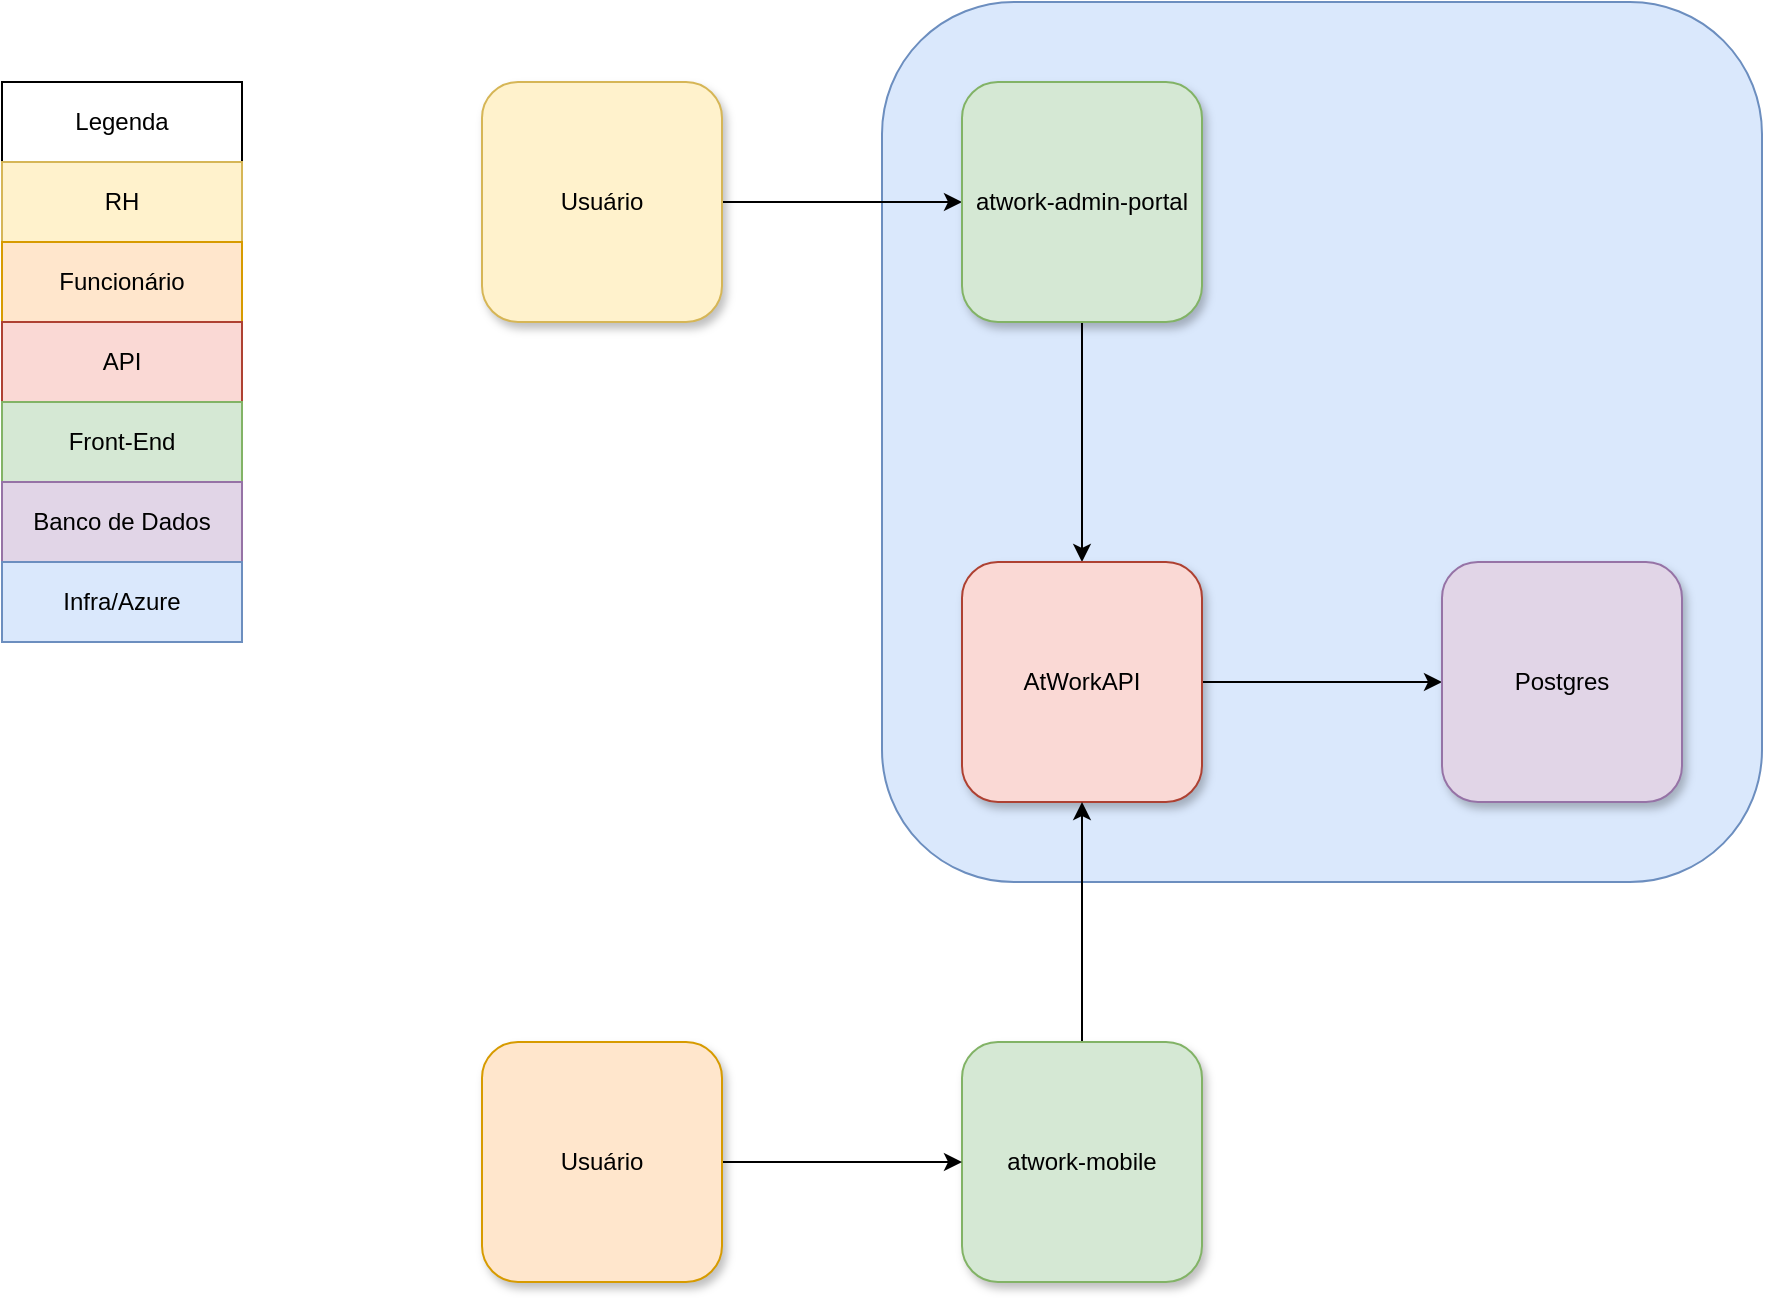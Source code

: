 <mxfile version="27.2.0">
  <diagram name="Página-1" id="7778yNJYSLOlApUvtQFG">
    <mxGraphModel dx="1426" dy="749" grid="1" gridSize="10" guides="1" tooltips="1" connect="1" arrows="1" fold="1" page="1" pageScale="1" pageWidth="827" pageHeight="1169" math="0" shadow="0">
      <root>
        <mxCell id="0" />
        <mxCell id="1" parent="0" />
        <mxCell id="SbssVgDFa1VcgkoLjpFx-19" value="" style="rounded=0;whiteSpace=wrap;html=1;" vertex="1" parent="1">
          <mxGeometry x="160" y="360" width="120" height="40" as="geometry" />
        </mxCell>
        <mxCell id="SbssVgDFa1VcgkoLjpFx-13" value="" style="rounded=1;whiteSpace=wrap;html=1;fillColor=#dae8fc;strokeColor=#6c8ebf;" vertex="1" parent="1">
          <mxGeometry x="600" y="320" width="440" height="440" as="geometry" />
        </mxCell>
        <mxCell id="SbssVgDFa1VcgkoLjpFx-4" style="edgeStyle=orthogonalEdgeStyle;rounded=0;orthogonalLoop=1;jettySize=auto;html=1;entryX=0;entryY=0.5;entryDx=0;entryDy=0;" edge="1" parent="1" source="SbssVgDFa1VcgkoLjpFx-1" target="SbssVgDFa1VcgkoLjpFx-3">
          <mxGeometry relative="1" as="geometry" />
        </mxCell>
        <mxCell id="SbssVgDFa1VcgkoLjpFx-1" value="Usuário" style="rounded=1;whiteSpace=wrap;html=1;fillColor=#fff2cc;strokeColor=#d6b656;glass=0;shadow=1;gradientColor=none;labelBackgroundColor=none;textShadow=0;labelBorderColor=none;fontStyle=0" vertex="1" parent="1">
          <mxGeometry x="400" y="360" width="120" height="120" as="geometry" />
        </mxCell>
        <mxCell id="SbssVgDFa1VcgkoLjpFx-6" style="edgeStyle=orthogonalEdgeStyle;rounded=0;orthogonalLoop=1;jettySize=auto;html=1;entryX=0.5;entryY=0;entryDx=0;entryDy=0;" edge="1" parent="1" source="SbssVgDFa1VcgkoLjpFx-3" target="SbssVgDFa1VcgkoLjpFx-5">
          <mxGeometry relative="1" as="geometry" />
        </mxCell>
        <mxCell id="SbssVgDFa1VcgkoLjpFx-3" value="atwork-admin-portal" style="rounded=1;whiteSpace=wrap;html=1;fillColor=#d5e8d4;strokeColor=#82b366;shadow=1;" vertex="1" parent="1">
          <mxGeometry x="640" y="360" width="120" height="120" as="geometry" />
        </mxCell>
        <mxCell id="SbssVgDFa1VcgkoLjpFx-12" style="edgeStyle=orthogonalEdgeStyle;rounded=0;orthogonalLoop=1;jettySize=auto;html=1;entryX=0;entryY=0.5;entryDx=0;entryDy=0;" edge="1" parent="1" source="SbssVgDFa1VcgkoLjpFx-5" target="SbssVgDFa1VcgkoLjpFx-11">
          <mxGeometry relative="1" as="geometry" />
        </mxCell>
        <mxCell id="SbssVgDFa1VcgkoLjpFx-5" value="AtWorkAPI" style="rounded=1;whiteSpace=wrap;html=1;fillColor=#fad9d5;strokeColor=#ae4132;shadow=1;" vertex="1" parent="1">
          <mxGeometry x="640" y="600" width="120" height="120" as="geometry" />
        </mxCell>
        <mxCell id="SbssVgDFa1VcgkoLjpFx-8" style="edgeStyle=orthogonalEdgeStyle;rounded=0;orthogonalLoop=1;jettySize=auto;html=1;entryX=0.5;entryY=1;entryDx=0;entryDy=0;" edge="1" parent="1" source="SbssVgDFa1VcgkoLjpFx-7" target="SbssVgDFa1VcgkoLjpFx-5">
          <mxGeometry relative="1" as="geometry" />
        </mxCell>
        <mxCell id="SbssVgDFa1VcgkoLjpFx-7" value="atwork-mobile" style="rounded=1;whiteSpace=wrap;html=1;fillColor=#d5e8d4;strokeColor=#82b366;shadow=1;" vertex="1" parent="1">
          <mxGeometry x="640" y="840" width="120" height="120" as="geometry" />
        </mxCell>
        <mxCell id="SbssVgDFa1VcgkoLjpFx-10" style="edgeStyle=orthogonalEdgeStyle;rounded=0;orthogonalLoop=1;jettySize=auto;html=1;entryX=0;entryY=0.5;entryDx=0;entryDy=0;" edge="1" parent="1" source="SbssVgDFa1VcgkoLjpFx-9" target="SbssVgDFa1VcgkoLjpFx-7">
          <mxGeometry relative="1" as="geometry" />
        </mxCell>
        <mxCell id="SbssVgDFa1VcgkoLjpFx-9" value="Usuário" style="rounded=1;whiteSpace=wrap;html=1;fillColor=#ffe6cc;strokeColor=#d79b00;shadow=1;" vertex="1" parent="1">
          <mxGeometry x="400" y="840" width="120" height="120" as="geometry" />
        </mxCell>
        <mxCell id="SbssVgDFa1VcgkoLjpFx-11" value="Postgres" style="rounded=1;whiteSpace=wrap;html=1;fillColor=#e1d5e7;strokeColor=#9673a6;shadow=1;" vertex="1" parent="1">
          <mxGeometry x="880" y="600" width="120" height="120" as="geometry" />
        </mxCell>
        <mxCell id="SbssVgDFa1VcgkoLjpFx-14" value="Legenda" style="text;html=1;align=center;verticalAlign=middle;whiteSpace=wrap;rounded=0;" vertex="1" parent="1">
          <mxGeometry x="160" y="360" width="120" height="40" as="geometry" />
        </mxCell>
        <mxCell id="SbssVgDFa1VcgkoLjpFx-15" value="RH" style="rounded=0;whiteSpace=wrap;html=1;fillColor=#fff2cc;strokeColor=#d6b656;" vertex="1" parent="1">
          <mxGeometry x="160" y="400" width="120" height="40" as="geometry" />
        </mxCell>
        <mxCell id="SbssVgDFa1VcgkoLjpFx-16" value="Funcionário" style="rounded=0;whiteSpace=wrap;html=1;fillColor=#ffe6cc;strokeColor=#d79b00;" vertex="1" parent="1">
          <mxGeometry x="160" y="440" width="120" height="40" as="geometry" />
        </mxCell>
        <mxCell id="SbssVgDFa1VcgkoLjpFx-17" value="API" style="rounded=0;whiteSpace=wrap;html=1;fillColor=#fad9d5;strokeColor=#ae4132;" vertex="1" parent="1">
          <mxGeometry x="160" y="480" width="120" height="40" as="geometry" />
        </mxCell>
        <mxCell id="SbssVgDFa1VcgkoLjpFx-18" value="Front-End" style="rounded=0;whiteSpace=wrap;html=1;fillColor=#d5e8d4;strokeColor=#82b366;" vertex="1" parent="1">
          <mxGeometry x="160" y="520" width="120" height="40" as="geometry" />
        </mxCell>
        <mxCell id="SbssVgDFa1VcgkoLjpFx-20" value="Banco de Dados" style="rounded=0;whiteSpace=wrap;html=1;fillColor=#e1d5e7;strokeColor=#9673a6;" vertex="1" parent="1">
          <mxGeometry x="160" y="560" width="120" height="40" as="geometry" />
        </mxCell>
        <mxCell id="SbssVgDFa1VcgkoLjpFx-21" value="Infra/Azure" style="rounded=0;whiteSpace=wrap;html=1;fillColor=#dae8fc;strokeColor=#6c8ebf;" vertex="1" parent="1">
          <mxGeometry x="160" y="600" width="120" height="40" as="geometry" />
        </mxCell>
      </root>
    </mxGraphModel>
  </diagram>
</mxfile>
